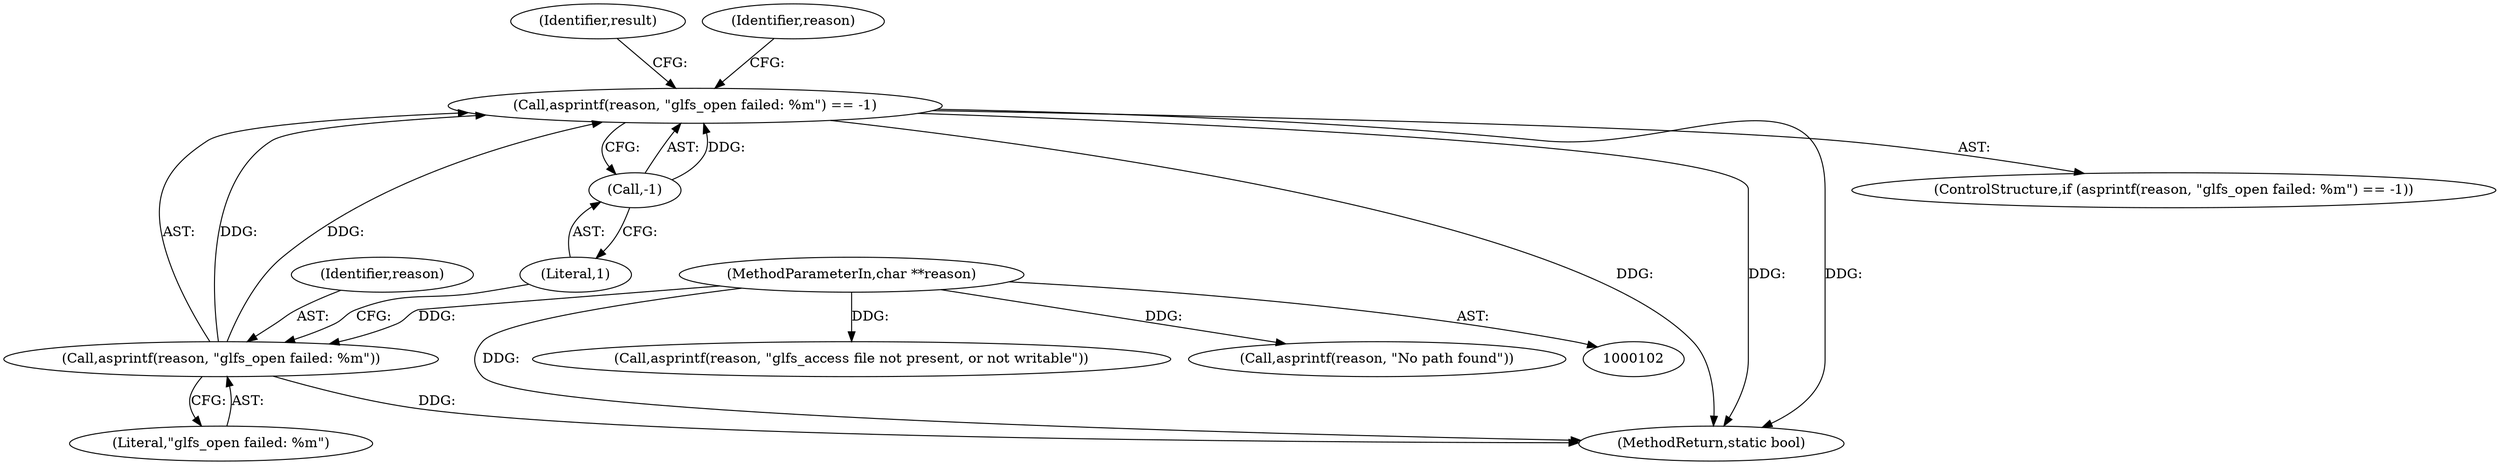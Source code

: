 digraph "1_tcmu-runner_61bd03e600d2abf309173e9186f4d465bb1b7157@API" {
"1000176" [label="(Call,asprintf(reason, \"glfs_open failed: %m\") == -1)"];
"1000177" [label="(Call,asprintf(reason, \"glfs_open failed: %m\"))"];
"1000104" [label="(MethodParameterIn,char **reason)"];
"1000180" [label="(Call,-1)"];
"1000205" [label="(Call,asprintf(reason, \"glfs_access file not present, or not writable\"))"];
"1000178" [label="(Identifier,reason)"];
"1000104" [label="(MethodParameterIn,char **reason)"];
"1000177" [label="(Call,asprintf(reason, \"glfs_open failed: %m\"))"];
"1000175" [label="(ControlStructure,if (asprintf(reason, \"glfs_open failed: %m\") == -1))"];
"1000180" [label="(Call,-1)"];
"1000181" [label="(Literal,1)"];
"1000187" [label="(Identifier,result)"];
"1000179" [label="(Literal,\"glfs_open failed: %m\")"];
"1000233" [label="(MethodReturn,static bool)"];
"1000184" [label="(Identifier,reason)"];
"1000176" [label="(Call,asprintf(reason, \"glfs_open failed: %m\") == -1)"];
"1000134" [label="(Call,asprintf(reason, \"No path found\"))"];
"1000176" -> "1000175"  [label="AST: "];
"1000176" -> "1000180"  [label="CFG: "];
"1000177" -> "1000176"  [label="AST: "];
"1000180" -> "1000176"  [label="AST: "];
"1000184" -> "1000176"  [label="CFG: "];
"1000187" -> "1000176"  [label="CFG: "];
"1000176" -> "1000233"  [label="DDG: "];
"1000176" -> "1000233"  [label="DDG: "];
"1000176" -> "1000233"  [label="DDG: "];
"1000177" -> "1000176"  [label="DDG: "];
"1000177" -> "1000176"  [label="DDG: "];
"1000180" -> "1000176"  [label="DDG: "];
"1000177" -> "1000179"  [label="CFG: "];
"1000178" -> "1000177"  [label="AST: "];
"1000179" -> "1000177"  [label="AST: "];
"1000181" -> "1000177"  [label="CFG: "];
"1000177" -> "1000233"  [label="DDG: "];
"1000104" -> "1000177"  [label="DDG: "];
"1000104" -> "1000102"  [label="AST: "];
"1000104" -> "1000233"  [label="DDG: "];
"1000104" -> "1000134"  [label="DDG: "];
"1000104" -> "1000205"  [label="DDG: "];
"1000180" -> "1000181"  [label="CFG: "];
"1000181" -> "1000180"  [label="AST: "];
}
